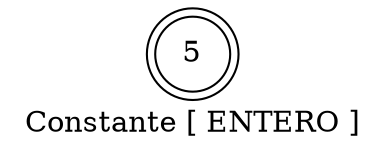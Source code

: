 digraph grafico {
rankdir=LR;
label="Constante [ ENTERO ]";
node0 [label="5"];
node0 [shape=doublecircle];
}
